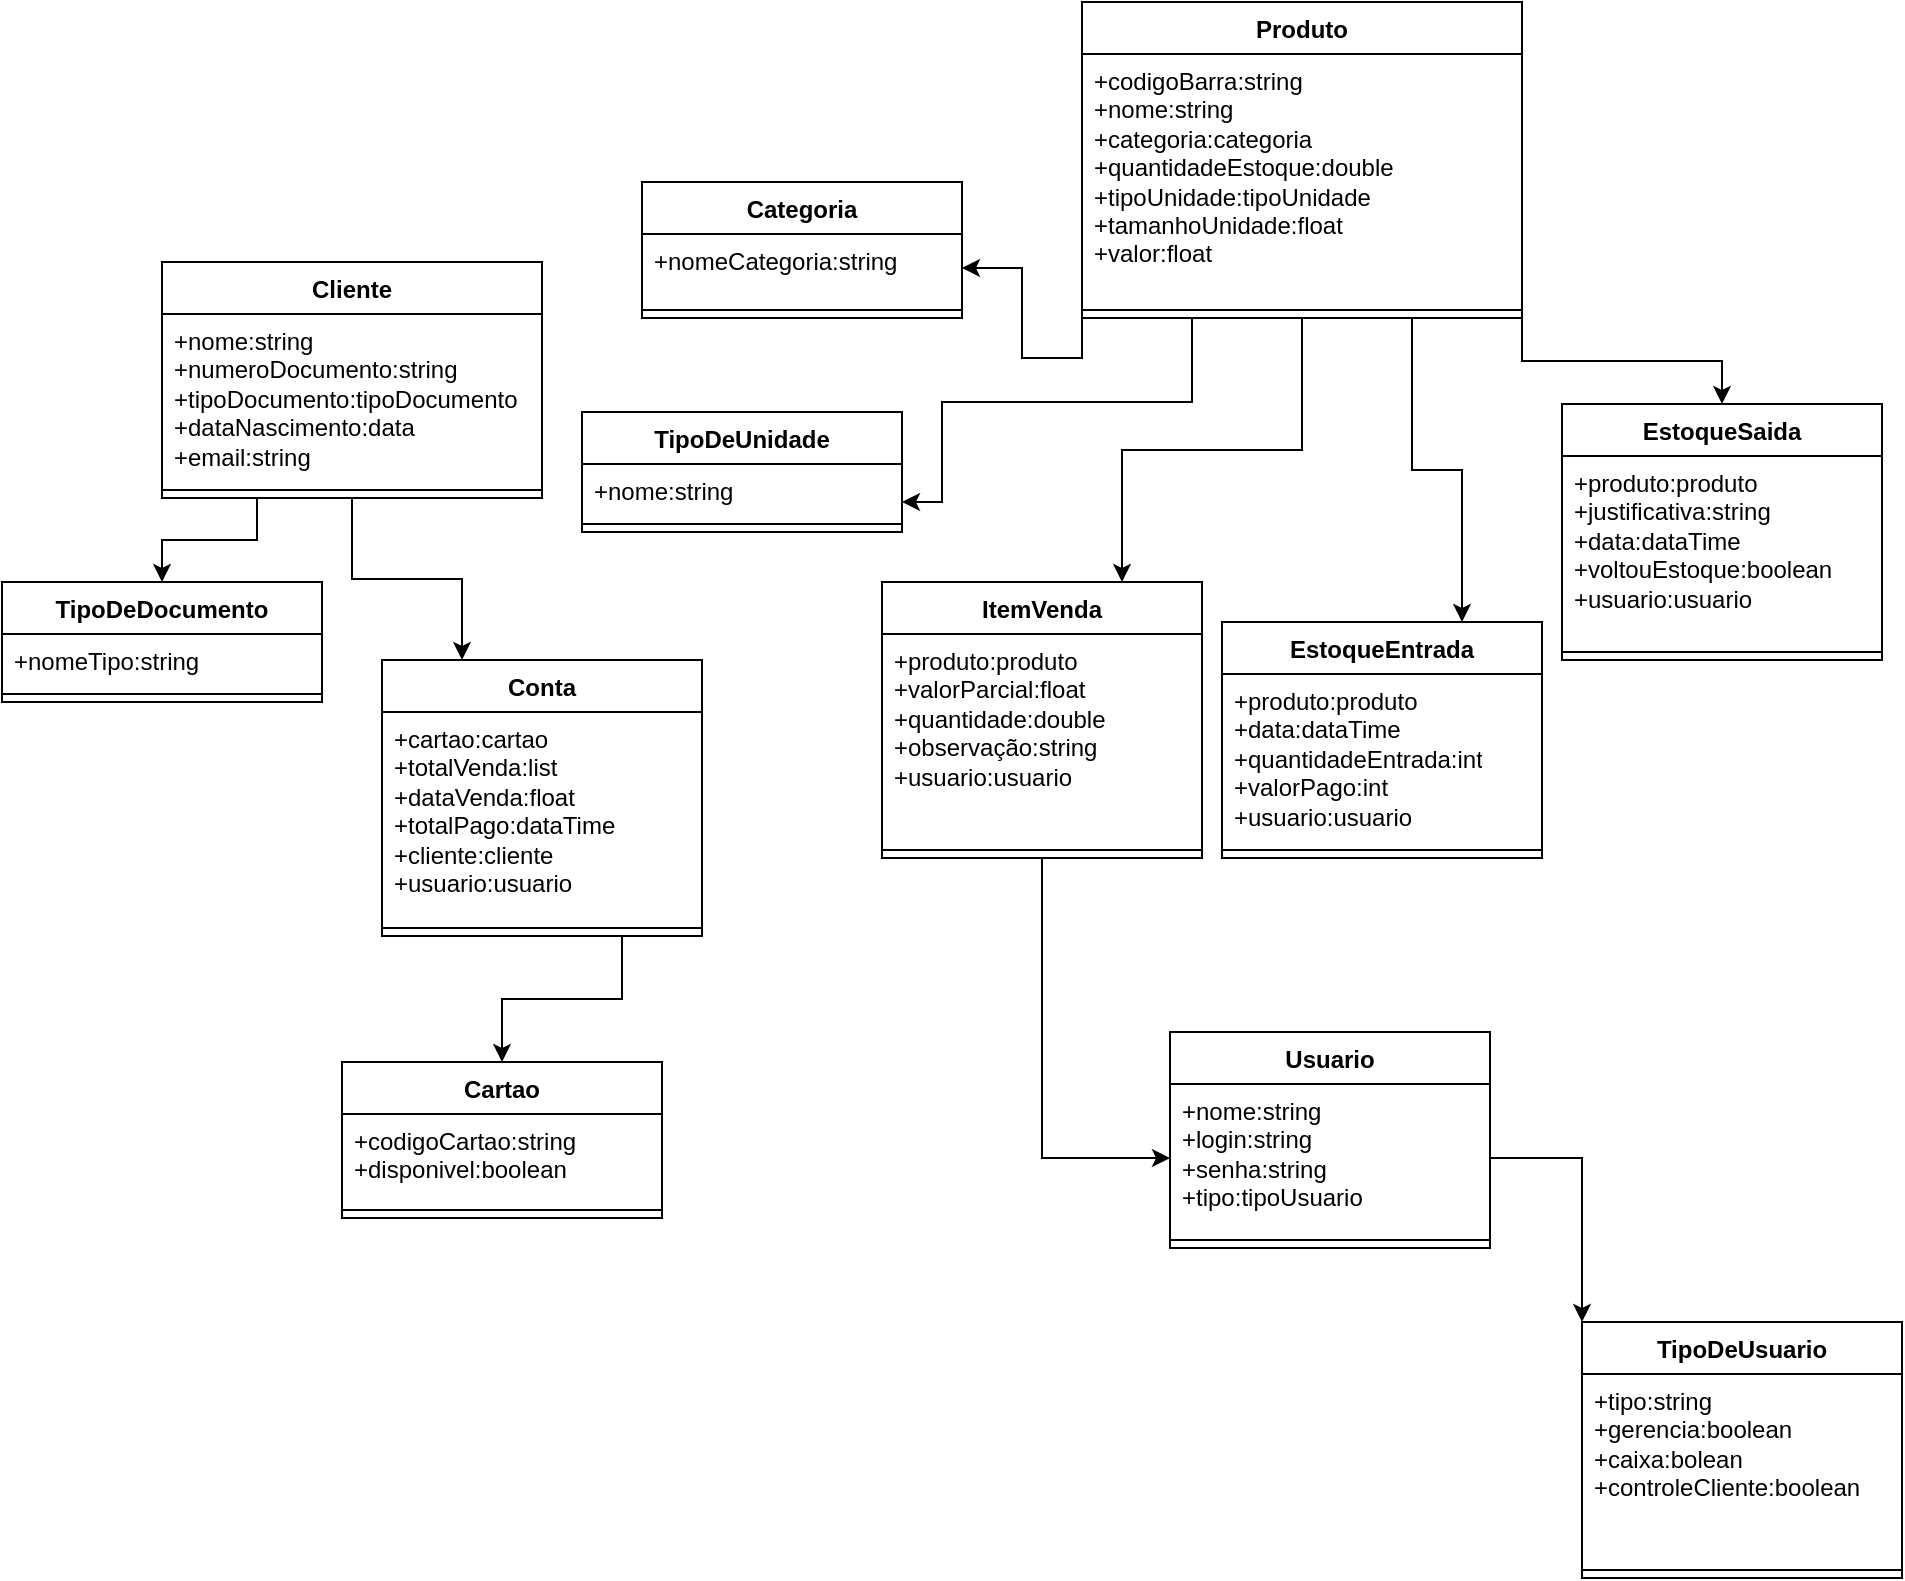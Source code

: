 <mxfile version="26.2.9">
  <diagram name="Página-1" id="etKGzabOYZ8_8JmHZPXm">
    <mxGraphModel dx="2255" dy="743" grid="1" gridSize="10" guides="1" tooltips="1" connect="1" arrows="1" fold="1" page="1" pageScale="1" pageWidth="827" pageHeight="1169" math="0" shadow="0">
      <root>
        <mxCell id="0" />
        <mxCell id="1" parent="0" />
        <mxCell id="yHC9XpJHPRP4eeNgV91K-38" style="edgeStyle=orthogonalEdgeStyle;rounded=0;orthogonalLoop=1;jettySize=auto;html=1;exitX=1;exitY=1;exitDx=0;exitDy=0;" edge="1" parent="1" source="yHC9XpJHPRP4eeNgV91K-6" target="yHC9XpJHPRP4eeNgV91K-10">
          <mxGeometry relative="1" as="geometry" />
        </mxCell>
        <mxCell id="yHC9XpJHPRP4eeNgV91K-39" style="edgeStyle=orthogonalEdgeStyle;rounded=0;orthogonalLoop=1;jettySize=auto;html=1;exitX=0.75;exitY=1;exitDx=0;exitDy=0;entryX=0.75;entryY=0;entryDx=0;entryDy=0;" edge="1" parent="1" source="yHC9XpJHPRP4eeNgV91K-6" target="yHC9XpJHPRP4eeNgV91K-18">
          <mxGeometry relative="1" as="geometry" />
        </mxCell>
        <mxCell id="yHC9XpJHPRP4eeNgV91K-40" style="edgeStyle=orthogonalEdgeStyle;rounded=0;orthogonalLoop=1;jettySize=auto;html=1;exitX=0.5;exitY=1;exitDx=0;exitDy=0;entryX=0.75;entryY=0;entryDx=0;entryDy=0;" edge="1" parent="1" source="yHC9XpJHPRP4eeNgV91K-6" target="yHC9XpJHPRP4eeNgV91K-14">
          <mxGeometry relative="1" as="geometry" />
        </mxCell>
        <mxCell id="yHC9XpJHPRP4eeNgV91K-56" style="edgeStyle=orthogonalEdgeStyle;rounded=0;orthogonalLoop=1;jettySize=auto;html=1;exitX=0.25;exitY=1;exitDx=0;exitDy=0;entryX=1;entryY=0.75;entryDx=0;entryDy=0;" edge="1" parent="1" source="yHC9XpJHPRP4eeNgV91K-6" target="yHC9XpJHPRP4eeNgV91K-52">
          <mxGeometry relative="1" as="geometry">
            <Array as="points">
              <mxPoint x="425" y="520" />
              <mxPoint x="300" y="520" />
              <mxPoint x="300" y="570" />
            </Array>
          </mxGeometry>
        </mxCell>
        <mxCell id="yHC9XpJHPRP4eeNgV91K-57" style="edgeStyle=orthogonalEdgeStyle;rounded=0;orthogonalLoop=1;jettySize=auto;html=1;exitX=0;exitY=1;exitDx=0;exitDy=0;" edge="1" parent="1" source="yHC9XpJHPRP4eeNgV91K-6" target="yHC9XpJHPRP4eeNgV91K-49">
          <mxGeometry relative="1" as="geometry" />
        </mxCell>
        <mxCell id="yHC9XpJHPRP4eeNgV91K-6" value="Produto" style="swimlane;fontStyle=1;align=center;verticalAlign=top;childLayout=stackLayout;horizontal=1;startSize=26;horizontalStack=0;resizeParent=1;resizeParentMax=0;resizeLast=0;collapsible=1;marginBottom=0;whiteSpace=wrap;html=1;" vertex="1" parent="1">
          <mxGeometry x="370" y="320" width="220" height="158" as="geometry" />
        </mxCell>
        <mxCell id="yHC9XpJHPRP4eeNgV91K-7" value="+codigoBarra:string&lt;div&gt;+nome:string&lt;/div&gt;&lt;div&gt;+categoria:categoria&lt;/div&gt;&lt;div&gt;+quantidadeEstoque:double&lt;/div&gt;&lt;div&gt;+tipoUnidade:tipoUnidade&lt;/div&gt;&lt;div&gt;+tamanhoUnidade:float&lt;/div&gt;&lt;div&gt;+valor:float&lt;/div&gt;" style="text;strokeColor=none;fillColor=none;align=left;verticalAlign=top;spacingLeft=4;spacingRight=4;overflow=hidden;rotatable=0;points=[[0,0.5],[1,0.5]];portConstraint=eastwest;whiteSpace=wrap;html=1;" vertex="1" parent="yHC9XpJHPRP4eeNgV91K-6">
          <mxGeometry y="26" width="220" height="124" as="geometry" />
        </mxCell>
        <mxCell id="yHC9XpJHPRP4eeNgV91K-8" value="" style="line;strokeWidth=1;fillColor=none;align=left;verticalAlign=middle;spacingTop=-1;spacingLeft=3;spacingRight=3;rotatable=0;labelPosition=right;points=[];portConstraint=eastwest;strokeColor=inherit;" vertex="1" parent="yHC9XpJHPRP4eeNgV91K-6">
          <mxGeometry y="150" width="220" height="8" as="geometry" />
        </mxCell>
        <mxCell id="yHC9XpJHPRP4eeNgV91K-10" value="EstoqueSaida" style="swimlane;fontStyle=1;align=center;verticalAlign=top;childLayout=stackLayout;horizontal=1;startSize=26;horizontalStack=0;resizeParent=1;resizeParentMax=0;resizeLast=0;collapsible=1;marginBottom=0;whiteSpace=wrap;html=1;" vertex="1" parent="1">
          <mxGeometry x="610" y="521" width="160" height="128" as="geometry" />
        </mxCell>
        <mxCell id="yHC9XpJHPRP4eeNgV91K-11" value="+produto:produto&lt;div&gt;+justificativa:string&lt;/div&gt;&lt;div&gt;+data:dataTime&lt;/div&gt;&lt;div&gt;+voltouEstoque:boolean&lt;/div&gt;&lt;div&gt;+usuario:usuario&lt;/div&gt;" style="text;strokeColor=none;fillColor=none;align=left;verticalAlign=top;spacingLeft=4;spacingRight=4;overflow=hidden;rotatable=0;points=[[0,0.5],[1,0.5]];portConstraint=eastwest;whiteSpace=wrap;html=1;" vertex="1" parent="yHC9XpJHPRP4eeNgV91K-10">
          <mxGeometry y="26" width="160" height="94" as="geometry" />
        </mxCell>
        <mxCell id="yHC9XpJHPRP4eeNgV91K-12" value="" style="line;strokeWidth=1;fillColor=none;align=left;verticalAlign=middle;spacingTop=-1;spacingLeft=3;spacingRight=3;rotatable=0;labelPosition=right;points=[];portConstraint=eastwest;strokeColor=inherit;" vertex="1" parent="yHC9XpJHPRP4eeNgV91K-10">
          <mxGeometry y="120" width="160" height="8" as="geometry" />
        </mxCell>
        <mxCell id="yHC9XpJHPRP4eeNgV91K-43" style="edgeStyle=orthogonalEdgeStyle;rounded=0;orthogonalLoop=1;jettySize=auto;html=1;exitX=0.5;exitY=1;exitDx=0;exitDy=0;entryX=0;entryY=0.5;entryDx=0;entryDy=0;" edge="1" parent="1" source="yHC9XpJHPRP4eeNgV91K-14" target="yHC9XpJHPRP4eeNgV91K-23">
          <mxGeometry relative="1" as="geometry" />
        </mxCell>
        <mxCell id="yHC9XpJHPRP4eeNgV91K-14" value="ItemVenda" style="swimlane;fontStyle=1;align=center;verticalAlign=top;childLayout=stackLayout;horizontal=1;startSize=26;horizontalStack=0;resizeParent=1;resizeParentMax=0;resizeLast=0;collapsible=1;marginBottom=0;whiteSpace=wrap;html=1;" vertex="1" parent="1">
          <mxGeometry x="270" y="610" width="160" height="138" as="geometry" />
        </mxCell>
        <mxCell id="yHC9XpJHPRP4eeNgV91K-15" value="+produto:produto&lt;div&gt;+valorParcial:float&lt;/div&gt;&lt;div&gt;+quantidade:double&lt;/div&gt;&lt;div&gt;+observação:string&lt;/div&gt;&lt;div&gt;+usuario:usuario&lt;/div&gt;" style="text;strokeColor=none;fillColor=none;align=left;verticalAlign=top;spacingLeft=4;spacingRight=4;overflow=hidden;rotatable=0;points=[[0,0.5],[1,0.5]];portConstraint=eastwest;whiteSpace=wrap;html=1;" vertex="1" parent="yHC9XpJHPRP4eeNgV91K-14">
          <mxGeometry y="26" width="160" height="104" as="geometry" />
        </mxCell>
        <mxCell id="yHC9XpJHPRP4eeNgV91K-16" value="" style="line;strokeWidth=1;fillColor=none;align=left;verticalAlign=middle;spacingTop=-1;spacingLeft=3;spacingRight=3;rotatable=0;labelPosition=right;points=[];portConstraint=eastwest;strokeColor=inherit;" vertex="1" parent="yHC9XpJHPRP4eeNgV91K-14">
          <mxGeometry y="130" width="160" height="8" as="geometry" />
        </mxCell>
        <mxCell id="yHC9XpJHPRP4eeNgV91K-18" value="EstoqueEntrada" style="swimlane;fontStyle=1;align=center;verticalAlign=top;childLayout=stackLayout;horizontal=1;startSize=26;horizontalStack=0;resizeParent=1;resizeParentMax=0;resizeLast=0;collapsible=1;marginBottom=0;whiteSpace=wrap;html=1;" vertex="1" parent="1">
          <mxGeometry x="440" y="630" width="160" height="118" as="geometry" />
        </mxCell>
        <mxCell id="yHC9XpJHPRP4eeNgV91K-19" value="+produto:produto&lt;div&gt;+data:dataTime&lt;/div&gt;&lt;div&gt;+quantidadeEntrada:int&lt;/div&gt;&lt;div&gt;+valorPago:int&lt;/div&gt;&lt;div&gt;+usuario:usuario&lt;/div&gt;" style="text;strokeColor=none;fillColor=none;align=left;verticalAlign=top;spacingLeft=4;spacingRight=4;overflow=hidden;rotatable=0;points=[[0,0.5],[1,0.5]];portConstraint=eastwest;whiteSpace=wrap;html=1;" vertex="1" parent="yHC9XpJHPRP4eeNgV91K-18">
          <mxGeometry y="26" width="160" height="84" as="geometry" />
        </mxCell>
        <mxCell id="yHC9XpJHPRP4eeNgV91K-20" value="" style="line;strokeWidth=1;fillColor=none;align=left;verticalAlign=middle;spacingTop=-1;spacingLeft=3;spacingRight=3;rotatable=0;labelPosition=right;points=[];portConstraint=eastwest;strokeColor=inherit;" vertex="1" parent="yHC9XpJHPRP4eeNgV91K-18">
          <mxGeometry y="110" width="160" height="8" as="geometry" />
        </mxCell>
        <mxCell id="yHC9XpJHPRP4eeNgV91K-22" value="Usuario" style="swimlane;fontStyle=1;align=center;verticalAlign=top;childLayout=stackLayout;horizontal=1;startSize=26;horizontalStack=0;resizeParent=1;resizeParentMax=0;resizeLast=0;collapsible=1;marginBottom=0;whiteSpace=wrap;html=1;" vertex="1" parent="1">
          <mxGeometry x="414" y="835" width="160" height="108" as="geometry" />
        </mxCell>
        <mxCell id="yHC9XpJHPRP4eeNgV91K-23" value="+nome:string&lt;div&gt;+login:string&lt;/div&gt;&lt;div&gt;+senha:string&lt;/div&gt;&lt;div&gt;+tipo:tipoUsuario&lt;/div&gt;" style="text;strokeColor=none;fillColor=none;align=left;verticalAlign=top;spacingLeft=4;spacingRight=4;overflow=hidden;rotatable=0;points=[[0,0.5],[1,0.5]];portConstraint=eastwest;whiteSpace=wrap;html=1;" vertex="1" parent="yHC9XpJHPRP4eeNgV91K-22">
          <mxGeometry y="26" width="160" height="74" as="geometry" />
        </mxCell>
        <mxCell id="yHC9XpJHPRP4eeNgV91K-24" value="" style="line;strokeWidth=1;fillColor=none;align=left;verticalAlign=middle;spacingTop=-1;spacingLeft=3;spacingRight=3;rotatable=0;labelPosition=right;points=[];portConstraint=eastwest;strokeColor=inherit;" vertex="1" parent="yHC9XpJHPRP4eeNgV91K-22">
          <mxGeometry y="100" width="160" height="8" as="geometry" />
        </mxCell>
        <mxCell id="yHC9XpJHPRP4eeNgV91K-42" style="edgeStyle=orthogonalEdgeStyle;rounded=0;orthogonalLoop=1;jettySize=auto;html=1;exitX=0.75;exitY=1;exitDx=0;exitDy=0;entryX=0.5;entryY=0;entryDx=0;entryDy=0;" edge="1" parent="1" source="yHC9XpJHPRP4eeNgV91K-26" target="yHC9XpJHPRP4eeNgV91K-30">
          <mxGeometry relative="1" as="geometry" />
        </mxCell>
        <mxCell id="yHC9XpJHPRP4eeNgV91K-26" value="Conta" style="swimlane;fontStyle=1;align=center;verticalAlign=top;childLayout=stackLayout;horizontal=1;startSize=26;horizontalStack=0;resizeParent=1;resizeParentMax=0;resizeLast=0;collapsible=1;marginBottom=0;whiteSpace=wrap;html=1;" vertex="1" parent="1">
          <mxGeometry x="20" y="649" width="160" height="138" as="geometry" />
        </mxCell>
        <mxCell id="yHC9XpJHPRP4eeNgV91K-27" value="+cartao:cartao&lt;div&gt;+totalVenda:list&lt;/div&gt;&lt;div&gt;&lt;span style=&quot;background-color: transparent; color: light-dark(rgb(0, 0, 0), rgb(255, 255, 255));&quot;&gt;+dataVenda:float&lt;/span&gt;&lt;/div&gt;&lt;div&gt;+totalPago:dataTime&lt;/div&gt;&lt;div&gt;+cliente:cliente&lt;/div&gt;&lt;div&gt;+usuario:usuario&lt;/div&gt;" style="text;strokeColor=none;fillColor=none;align=left;verticalAlign=top;spacingLeft=4;spacingRight=4;overflow=hidden;rotatable=0;points=[[0,0.5],[1,0.5]];portConstraint=eastwest;whiteSpace=wrap;html=1;" vertex="1" parent="yHC9XpJHPRP4eeNgV91K-26">
          <mxGeometry y="26" width="160" height="104" as="geometry" />
        </mxCell>
        <mxCell id="yHC9XpJHPRP4eeNgV91K-28" value="" style="line;strokeWidth=1;fillColor=none;align=left;verticalAlign=middle;spacingTop=-1;spacingLeft=3;spacingRight=3;rotatable=0;labelPosition=right;points=[];portConstraint=eastwest;strokeColor=inherit;" vertex="1" parent="yHC9XpJHPRP4eeNgV91K-26">
          <mxGeometry y="130" width="160" height="8" as="geometry" />
        </mxCell>
        <mxCell id="yHC9XpJHPRP4eeNgV91K-30" value="Cartao" style="swimlane;fontStyle=1;align=center;verticalAlign=top;childLayout=stackLayout;horizontal=1;startSize=26;horizontalStack=0;resizeParent=1;resizeParentMax=0;resizeLast=0;collapsible=1;marginBottom=0;whiteSpace=wrap;html=1;" vertex="1" parent="1">
          <mxGeometry y="850" width="160" height="78" as="geometry" />
        </mxCell>
        <mxCell id="yHC9XpJHPRP4eeNgV91K-31" value="+codigoCartao:string&lt;div&gt;+disponivel:boolean&lt;/div&gt;" style="text;strokeColor=none;fillColor=none;align=left;verticalAlign=top;spacingLeft=4;spacingRight=4;overflow=hidden;rotatable=0;points=[[0,0.5],[1,0.5]];portConstraint=eastwest;whiteSpace=wrap;html=1;" vertex="1" parent="yHC9XpJHPRP4eeNgV91K-30">
          <mxGeometry y="26" width="160" height="44" as="geometry" />
        </mxCell>
        <mxCell id="yHC9XpJHPRP4eeNgV91K-32" value="" style="line;strokeWidth=1;fillColor=none;align=left;verticalAlign=middle;spacingTop=-1;spacingLeft=3;spacingRight=3;rotatable=0;labelPosition=right;points=[];portConstraint=eastwest;strokeColor=inherit;" vertex="1" parent="yHC9XpJHPRP4eeNgV91K-30">
          <mxGeometry y="70" width="160" height="8" as="geometry" />
        </mxCell>
        <mxCell id="yHC9XpJHPRP4eeNgV91K-41" style="edgeStyle=orthogonalEdgeStyle;rounded=0;orthogonalLoop=1;jettySize=auto;html=1;exitX=0.5;exitY=1;exitDx=0;exitDy=0;entryX=0.25;entryY=0;entryDx=0;entryDy=0;" edge="1" parent="1" source="yHC9XpJHPRP4eeNgV91K-34" target="yHC9XpJHPRP4eeNgV91K-26">
          <mxGeometry relative="1" as="geometry" />
        </mxCell>
        <mxCell id="yHC9XpJHPRP4eeNgV91K-62" style="edgeStyle=orthogonalEdgeStyle;rounded=0;orthogonalLoop=1;jettySize=auto;html=1;exitX=0.25;exitY=1;exitDx=0;exitDy=0;entryX=0.5;entryY=0;entryDx=0;entryDy=0;" edge="1" parent="1" source="yHC9XpJHPRP4eeNgV91K-34" target="yHC9XpJHPRP4eeNgV91K-58">
          <mxGeometry relative="1" as="geometry" />
        </mxCell>
        <mxCell id="yHC9XpJHPRP4eeNgV91K-34" value="Cliente" style="swimlane;fontStyle=1;align=center;verticalAlign=top;childLayout=stackLayout;horizontal=1;startSize=26;horizontalStack=0;resizeParent=1;resizeParentMax=0;resizeLast=0;collapsible=1;marginBottom=0;whiteSpace=wrap;html=1;" vertex="1" parent="1">
          <mxGeometry x="-90" y="450" width="190" height="118" as="geometry" />
        </mxCell>
        <mxCell id="yHC9XpJHPRP4eeNgV91K-35" value="+nome:string&lt;div&gt;+numeroDocumento:string&lt;/div&gt;&lt;div&gt;+tipoDocumento:tipoDocumento&lt;/div&gt;&lt;div&gt;+dataNascimento:data&lt;/div&gt;&lt;div&gt;+email:string&lt;/div&gt;" style="text;strokeColor=none;fillColor=none;align=left;verticalAlign=top;spacingLeft=4;spacingRight=4;overflow=hidden;rotatable=0;points=[[0,0.5],[1,0.5]];portConstraint=eastwest;whiteSpace=wrap;html=1;" vertex="1" parent="yHC9XpJHPRP4eeNgV91K-34">
          <mxGeometry y="26" width="190" height="84" as="geometry" />
        </mxCell>
        <mxCell id="yHC9XpJHPRP4eeNgV91K-36" value="" style="line;strokeWidth=1;fillColor=none;align=left;verticalAlign=middle;spacingTop=-1;spacingLeft=3;spacingRight=3;rotatable=0;labelPosition=right;points=[];portConstraint=eastwest;strokeColor=inherit;" vertex="1" parent="yHC9XpJHPRP4eeNgV91K-34">
          <mxGeometry y="110" width="190" height="8" as="geometry" />
        </mxCell>
        <mxCell id="yHC9XpJHPRP4eeNgV91K-48" value="Categoria" style="swimlane;fontStyle=1;align=center;verticalAlign=top;childLayout=stackLayout;horizontal=1;startSize=26;horizontalStack=0;resizeParent=1;resizeParentMax=0;resizeLast=0;collapsible=1;marginBottom=0;whiteSpace=wrap;html=1;" vertex="1" parent="1">
          <mxGeometry x="150" y="410" width="160" height="68" as="geometry" />
        </mxCell>
        <mxCell id="yHC9XpJHPRP4eeNgV91K-49" value="+nomeCategoria:string" style="text;strokeColor=none;fillColor=none;align=left;verticalAlign=top;spacingLeft=4;spacingRight=4;overflow=hidden;rotatable=0;points=[[0,0.5],[1,0.5]];portConstraint=eastwest;whiteSpace=wrap;html=1;" vertex="1" parent="yHC9XpJHPRP4eeNgV91K-48">
          <mxGeometry y="26" width="160" height="34" as="geometry" />
        </mxCell>
        <mxCell id="yHC9XpJHPRP4eeNgV91K-50" value="" style="line;strokeWidth=1;fillColor=none;align=left;verticalAlign=middle;spacingTop=-1;spacingLeft=3;spacingRight=3;rotatable=0;labelPosition=right;points=[];portConstraint=eastwest;strokeColor=inherit;" vertex="1" parent="yHC9XpJHPRP4eeNgV91K-48">
          <mxGeometry y="60" width="160" height="8" as="geometry" />
        </mxCell>
        <mxCell id="yHC9XpJHPRP4eeNgV91K-52" value="TipoDeUnidade" style="swimlane;fontStyle=1;align=center;verticalAlign=top;childLayout=stackLayout;horizontal=1;startSize=26;horizontalStack=0;resizeParent=1;resizeParentMax=0;resizeLast=0;collapsible=1;marginBottom=0;whiteSpace=wrap;html=1;" vertex="1" parent="1">
          <mxGeometry x="120" y="525" width="160" height="60" as="geometry" />
        </mxCell>
        <mxCell id="yHC9XpJHPRP4eeNgV91K-53" value="+nome:string" style="text;strokeColor=none;fillColor=none;align=left;verticalAlign=top;spacingLeft=4;spacingRight=4;overflow=hidden;rotatable=0;points=[[0,0.5],[1,0.5]];portConstraint=eastwest;whiteSpace=wrap;html=1;" vertex="1" parent="yHC9XpJHPRP4eeNgV91K-52">
          <mxGeometry y="26" width="160" height="26" as="geometry" />
        </mxCell>
        <mxCell id="yHC9XpJHPRP4eeNgV91K-54" value="" style="line;strokeWidth=1;fillColor=none;align=left;verticalAlign=middle;spacingTop=-1;spacingLeft=3;spacingRight=3;rotatable=0;labelPosition=right;points=[];portConstraint=eastwest;strokeColor=inherit;" vertex="1" parent="yHC9XpJHPRP4eeNgV91K-52">
          <mxGeometry y="52" width="160" height="8" as="geometry" />
        </mxCell>
        <mxCell id="yHC9XpJHPRP4eeNgV91K-58" value="TipoDeDocumento" style="swimlane;fontStyle=1;align=center;verticalAlign=top;childLayout=stackLayout;horizontal=1;startSize=26;horizontalStack=0;resizeParent=1;resizeParentMax=0;resizeLast=0;collapsible=1;marginBottom=0;whiteSpace=wrap;html=1;" vertex="1" parent="1">
          <mxGeometry x="-170" y="610" width="160" height="60" as="geometry" />
        </mxCell>
        <mxCell id="yHC9XpJHPRP4eeNgV91K-59" value="+nomeTipo:string" style="text;strokeColor=none;fillColor=none;align=left;verticalAlign=top;spacingLeft=4;spacingRight=4;overflow=hidden;rotatable=0;points=[[0,0.5],[1,0.5]];portConstraint=eastwest;whiteSpace=wrap;html=1;" vertex="1" parent="yHC9XpJHPRP4eeNgV91K-58">
          <mxGeometry y="26" width="160" height="26" as="geometry" />
        </mxCell>
        <mxCell id="yHC9XpJHPRP4eeNgV91K-60" value="" style="line;strokeWidth=1;fillColor=none;align=left;verticalAlign=middle;spacingTop=-1;spacingLeft=3;spacingRight=3;rotatable=0;labelPosition=right;points=[];portConstraint=eastwest;strokeColor=inherit;" vertex="1" parent="yHC9XpJHPRP4eeNgV91K-58">
          <mxGeometry y="52" width="160" height="8" as="geometry" />
        </mxCell>
        <mxCell id="yHC9XpJHPRP4eeNgV91K-63" value="TipoDeUsuario" style="swimlane;fontStyle=1;align=center;verticalAlign=top;childLayout=stackLayout;horizontal=1;startSize=26;horizontalStack=0;resizeParent=1;resizeParentMax=0;resizeLast=0;collapsible=1;marginBottom=0;whiteSpace=wrap;html=1;" vertex="1" parent="1">
          <mxGeometry x="620" y="980" width="160" height="128" as="geometry" />
        </mxCell>
        <mxCell id="yHC9XpJHPRP4eeNgV91K-64" value="+tipo:string&lt;div&gt;+gerencia:boolean&lt;/div&gt;&lt;div&gt;+caixa:bolean&lt;/div&gt;&lt;div&gt;+controleCliente:boolean&lt;/div&gt;" style="text;strokeColor=none;fillColor=none;align=left;verticalAlign=top;spacingLeft=4;spacingRight=4;overflow=hidden;rotatable=0;points=[[0,0.5],[1,0.5]];portConstraint=eastwest;whiteSpace=wrap;html=1;" vertex="1" parent="yHC9XpJHPRP4eeNgV91K-63">
          <mxGeometry y="26" width="160" height="94" as="geometry" />
        </mxCell>
        <mxCell id="yHC9XpJHPRP4eeNgV91K-65" value="" style="line;strokeWidth=1;fillColor=none;align=left;verticalAlign=middle;spacingTop=-1;spacingLeft=3;spacingRight=3;rotatable=0;labelPosition=right;points=[];portConstraint=eastwest;strokeColor=inherit;" vertex="1" parent="yHC9XpJHPRP4eeNgV91K-63">
          <mxGeometry y="120" width="160" height="8" as="geometry" />
        </mxCell>
        <mxCell id="yHC9XpJHPRP4eeNgV91K-68" style="edgeStyle=orthogonalEdgeStyle;rounded=0;orthogonalLoop=1;jettySize=auto;html=1;exitX=1;exitY=0.5;exitDx=0;exitDy=0;entryX=0;entryY=0;entryDx=0;entryDy=0;" edge="1" parent="1" source="yHC9XpJHPRP4eeNgV91K-23" target="yHC9XpJHPRP4eeNgV91K-63">
          <mxGeometry relative="1" as="geometry" />
        </mxCell>
      </root>
    </mxGraphModel>
  </diagram>
</mxfile>
